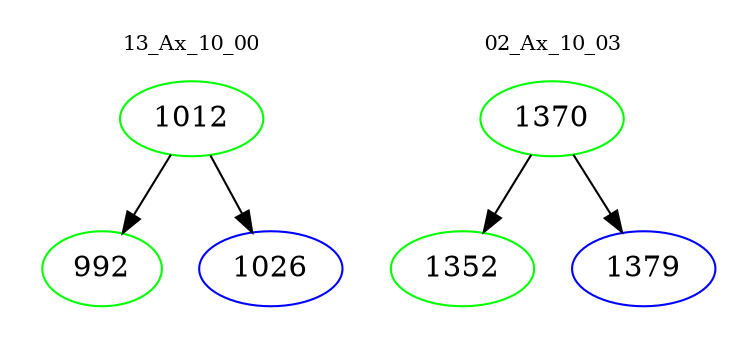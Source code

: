 digraph{
subgraph cluster_0 {
color = white
label = "13_Ax_10_00";
fontsize=10;
T0_1012 [label="1012", color="green"]
T0_1012 -> T0_992 [color="black"]
T0_992 [label="992", color="green"]
T0_1012 -> T0_1026 [color="black"]
T0_1026 [label="1026", color="blue"]
}
subgraph cluster_1 {
color = white
label = "02_Ax_10_03";
fontsize=10;
T1_1370 [label="1370", color="green"]
T1_1370 -> T1_1352 [color="black"]
T1_1352 [label="1352", color="green"]
T1_1370 -> T1_1379 [color="black"]
T1_1379 [label="1379", color="blue"]
}
}
